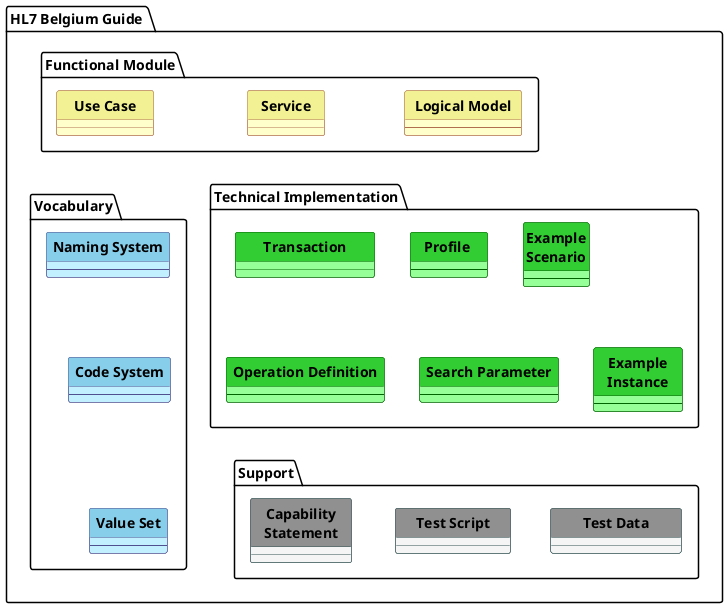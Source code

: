 @startuml
skinparam linetype polyline
hide circle
hide stereotype

skinparam class<<AS>> {
 BorderColor DarkRed
 BackgroundColor MistyRose
 HeaderBackgroundColor #f09090
}



skinparam class<<MD>> {
 BorderColor DarkSlateGray
 BackgroundColor WhiteSmoke
 HeaderBackgroundColor #909090
}




skinparam class<<FL>> {
 BorderColor #b07050
 BackgroundColor BUSINESS
 HeaderBackgroundColor #f2f295
}

skinparam class<<TM>> {
 BorderColor #505090
 BackgroundColor APPLICATION
 HeaderBackgroundColor SkyBlue
}



skinparam class<<TL>> {
 BorderColor DarkGreen
 BackgroundColor PHYSICAL
 HeaderBackgroundColor LimeGreen
}


package "HL7 Belgium Guide " as Guide {

package "Functional Module" as Functional {
  class "    **Use Case**    " as UCase<<FL>> {
  }

  Class "   **Service**   " as Interaction<<FL>> {
  }


  Class "  **Logical Model**  " as LogicalModel<<FL>> {
  --
'  StructureDefinition
  }

/'
  Class "**Example Content**" as Example<<TL>> {
  --
  ???
  }
'/
UCase -right[hidden]-> Interaction :"                 "
Interaction -right[hidden]-> LogicalModel :"             "
}


/'
  Class "**Actor**" as Actor1<<AS>> {
|_ **ID**
|_ Name
|_ Description
|_ Transaction
  |_ Role
  |_ Condition
|_ Option
  |_ Required
CapabilityStatement  
--
}

  Class "** Metadata **" as ImpGuide<<MD>> {
|_ **ID**
|_ IG Name
|_ IG Acronym
|_ IG Name
|_ IG Acronym
|_ Contact
|_ Status
ImplementationGuide
--
}

'/


package "Technical Implementation" as Tech {

  Class "**       Transaction       **" as Transaction<<TL>> {
/'    |_ **ID**
    |_ Name
    |_ Description
    |_ Actors
    |_ Step
    |_ Content
      |_ Terminology?  
    PlanDefinition?
    --
 '/
    }

  Class "**   Profile    **" as Profile<<TL>> {
  --
'  StructureDefinition
  }

  Class "** Operation Definition **" as OpDef<<TL>> {
  --
'  OperationDefinition
  }

  Class "** Search Parameter **" as SearchParam<<TL>> {
  --
'  SearchParameter
  }


  Class "**   Example   **\n**   Instance   **" as ExampleInstance<<TL>> {
  --
'  Resource
  }

  Class "**Example**\n**Scenario**" as ExampleScenario<<TL>> {
  --
'  ExampleScenario
  }

Transaction -right[hidden]-> Profile
Profile -right[hidden]-> ExampleScenario
Transaction -down[hidden]-> OpDef
OpDef -right[hidden]-> SearchParam
SearchParam -right[hidden]-> ExampleInstance
Transaction -down[hidden]-> OpDef
'Profile -[hidden]-> OpDef

}






package "Support" as Support {
  class "**        Test Data        **" as TestData<<MD>> {
  }
  class "**     Test Script     **" as TestScript<<MD>> {
  }
  class "**   Capability   **\n **  Statement   **" as CapabilityStatement<<MD>> {
  }


TestScript -right[hidden]-> CapabilityStatement : "  "
TestData -left[hidden]-> TestScript : " "

}





package "Vocabulary" as Term {
  /'
  Class "**Glossary Term **" as BTerm<<TM>> {
    |_ **ID**
    |_ Name
    |_ Definition
    |_ Status
    |_ Domain
    CodeSystem    
    --
    }
    '/
  Class "** Naming System **" as NamingSystem<<TM>> {
    --
'    NamingSystem
  }
  Class "** Code System **" as CodeSystem<<TM>> {
    --
'    CodeSystem
  }
  Class "** Value Set **" as ValueSet<<TM>> {
    --
'    ValueSet
  }
NamingSystem -down[hidden]-> CodeSystem
CodeSystem -down[hidden]-> ValueSet
}


Profile -right[hidden]-> NamingSystem
ExampleInstance -right[hidden]-> CodeSystem
TestScript -right[hidden]-> ValueSet

Interaction -down[hidden]-> Transaction
OpDef -down[hidden]-> CapabilityStatement
LogicalModel -down[hidden]-> Transaction
'UCase -down[hidden]-> ExampleScenario


ExampleInstance -down[hidden]-> TestScript



'Tech -[hidden]-> Term
'Tech -right[hidden]-> Term
'Support -right[hidden]-> Term


}
@enduml